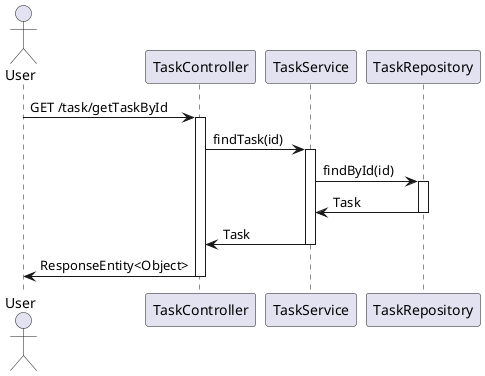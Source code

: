@startuml
actor User
User -> TaskController: GET /task/getTaskById
activate TaskController
TaskController -> TaskService: findTask(id)
activate TaskService
TaskService -> TaskRepository: findById(id)
activate TaskRepository
TaskRepository -> TaskService: Task
deactivate TaskRepository
TaskService -> TaskController: Task
deactivate TaskService
TaskController -> User: ResponseEntity<Object>
deactivate TaskController
@enduml
